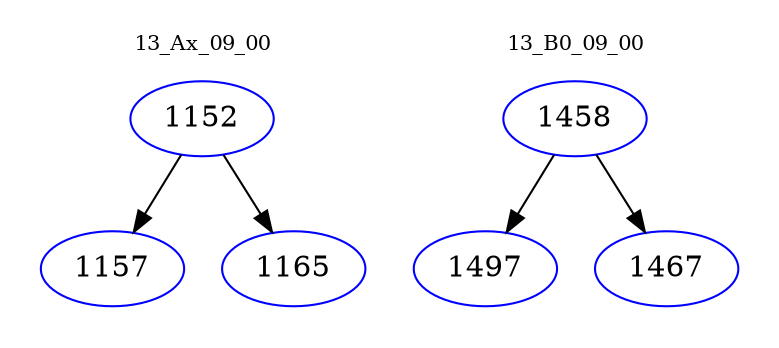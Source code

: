 digraph{
subgraph cluster_0 {
color = white
label = "13_Ax_09_00";
fontsize=10;
T0_1152 [label="1152", color="blue"]
T0_1152 -> T0_1157 [color="black"]
T0_1157 [label="1157", color="blue"]
T0_1152 -> T0_1165 [color="black"]
T0_1165 [label="1165", color="blue"]
}
subgraph cluster_1 {
color = white
label = "13_B0_09_00";
fontsize=10;
T1_1458 [label="1458", color="blue"]
T1_1458 -> T1_1497 [color="black"]
T1_1497 [label="1497", color="blue"]
T1_1458 -> T1_1467 [color="black"]
T1_1467 [label="1467", color="blue"]
}
}
